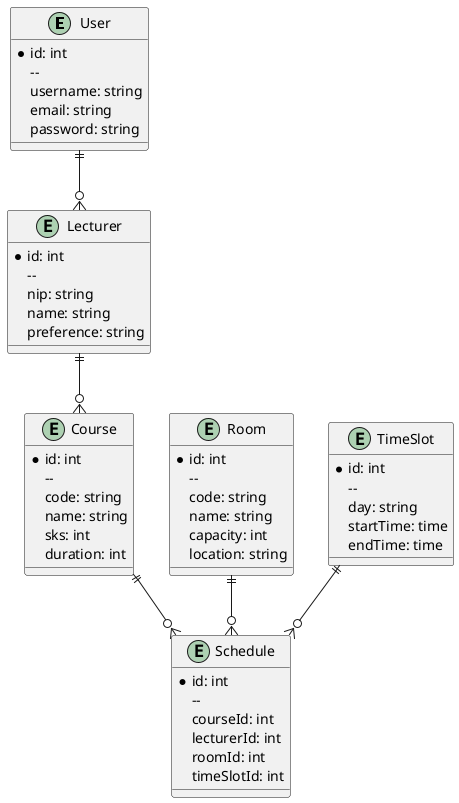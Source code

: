 @startuml
entity User {
  *id: int
    --
    username: string
    email: string
    password: string
}

entity Lecturer {
  *id: int
    --
    nip: string
    name: string
    preference: string
}

entity Course {
  *id: int
    --
    code: string
    name: string
    sks: int
    duration: int
}

entity Room {
  *id: int
    --
    code: string
    name: string
    capacity: int
    location: string
}

entity TimeSlot {
  *id: int
    --
    day: string
    startTime: time
    endTime: time
}

entity Schedule {
  *id: int
    --
    courseId: int
    lecturerId: int
    roomId: int
    timeSlotId: int
}

User ||--o{ Lecturer
Lecturer ||--o{ Course
Course ||--o{ Schedule
Room ||--o{ Schedule
TimeSlot ||--o{ Schedule
@enduml
